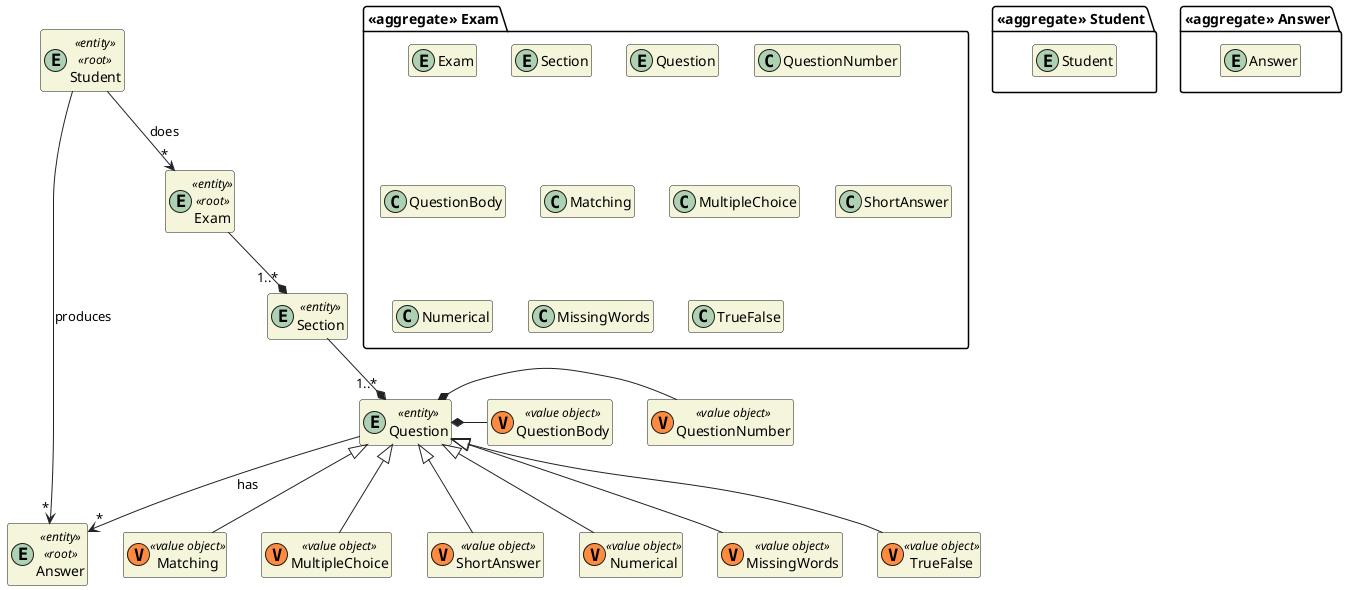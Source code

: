 @startuml DM-EXAM
'https://plantuml.com/class-diagram

skinparam classAttributeIconSize 0
hide empty attributes
hide empty methods
skinparam classBackgroundColor beige
skinparam ArrowColor #222222

package "<<aggregate>> Exam" {
    entity Exam
    entity Section

    entity Question
    class QuestionNumber
    class QuestionBody

    class Matching
    class MultipleChoice
    class ShortAnswer
    class Numerical
    class MissingWords
    class TrueFalse
}

package "<<aggregate>> Student" {
    entity Student
}

entity Student <<entity>> <<root>> {
}

package "<<aggregate>> Answer" {
    entity Answer
}

entity Answer <<entity>> <<root>> {
}

entity Exam <<entity>> <<root>> {}

entity Section <<entity>> {}

entity Question <<entity>> {}

class QuestionNumber <<(V,#FF8B40) value object>> {}
class QuestionBody <<(V,#FF8B40) value object>> {}

class Matching <<(V, #FF8B40) value object>> {}
class MultipleChoice <<(V, #FF8B40) value object>> {}
class ShortAnswer <<(V, #FF8B40) value object>> {}
class Numerical <<(V, #FF8B40) value object>> {}
class MissingWords <<(V, #FF8B40) value object>> {}
class TrueFalse <<(V, #FF8B40) value object>> {}

Question *- QuestionNumber
Question *- QuestionBody

Question <|-- Matching
Question <|-- MultipleChoice
Question <|-- ShortAnswer
Question <|-- Numerical
Question <|-- MissingWords
Question <|-- TrueFalse

Exam --* "1..*" Section
Section --* "1..*" Question

Question --> "*" Answer : has

Student --> "*" Answer : produces

Student --> "*" Exam : does

@enduml
